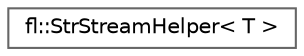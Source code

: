 digraph "Graphical Class Hierarchy"
{
 // LATEX_PDF_SIZE
  bgcolor="transparent";
  edge [fontname=Helvetica,fontsize=10,labelfontname=Helvetica,labelfontsize=10];
  node [fontname=Helvetica,fontsize=10,shape=box,height=0.2,width=0.4];
  rankdir="LR";
  Node0 [id="Node000000",label="fl::StrStreamHelper\< T \>",height=0.2,width=0.4,color="grey40", fillcolor="white", style="filled",URL="$d0/d18/structfl_1_1_str_stream_helper.html",tooltip=" "];
}
